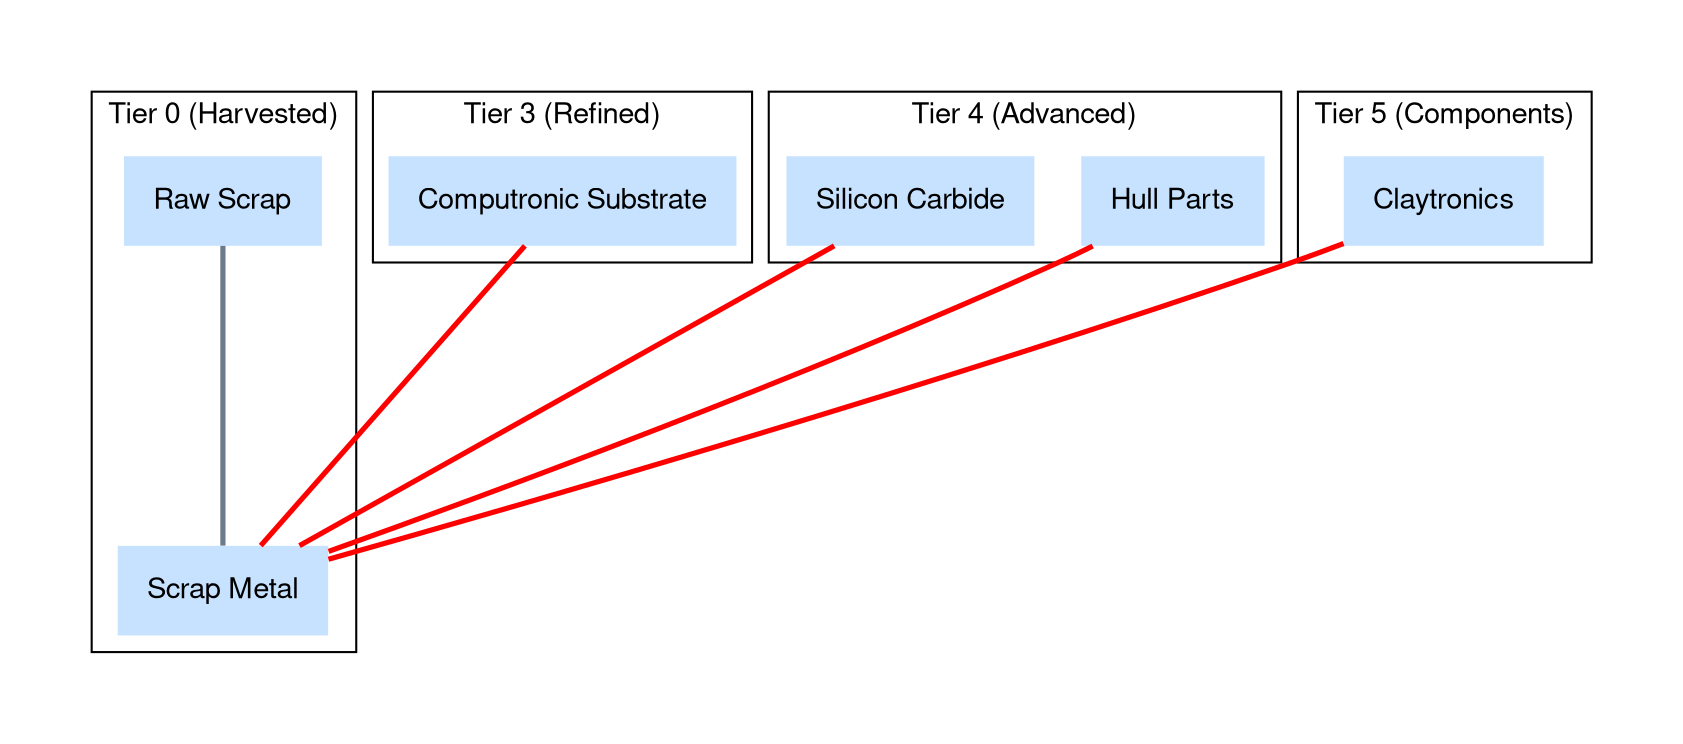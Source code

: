graph "X4 Economy" {
	compound=true fontname="Helvetica,Arial,sans-serif"
	graph [nodesep=0.3 pad=0.5 ranksep=2]
	node [color=slategray1 fontname="Helvetica,Arial,sans-serif" margin=0.2 penwidth=0 shape=record style=filled]
	edge [fontname="Helvetica,Arial,sans-serif" penwidth=2.5]
	subgraph 0 {
		cluster=true label="Tier 0 (Harvested)"
		"Raw Scrap" [colour=lightsteelblue2 shape=box]
		"Scrap Metal" [colour=lightsteelblue2 shape=box]
	}
	subgraph 1 {
		cluster=true label="Tier 1 (Basic Food)"
	}
	subgraph 2 {
		cluster=true label="Tier 2 (Food and Drugs)"
	}
	subgraph 3 {
		cluster=true label="Tier 3 (Refined)"
		"Computronic Substrate" [colour=lightsteelblue2 shape=box]
	}
	subgraph 4 {
		cluster=true label="Tier 4 (Advanced)"
		"Hull Parts" [colour=lightsteelblue2 shape=box]
		"Silicon Carbide" [colour=lightsteelblue2 shape=box]
	}
	subgraph 5 {
		cluster=true label="Tier 5 (Components)"
		Claytronics [colour=lightsteelblue2 shape=box]
	}
	subgraph 6 {
		cluster=true label="Tier 6 (Equipment)"
	}
	"Raw Scrap" -- "Scrap Metal" [color=slategray4 constraint=true]
	"Scrap Metal" -- "Computronic Substrate" [color=red constraint=false]
	"Scrap Metal" -- "Hull Parts" [color=red constraint=false]
	"Scrap Metal" -- "Silicon Carbide" [color=red constraint=false]
	"Scrap Metal" -- Claytronics [color=red constraint=false]
}
